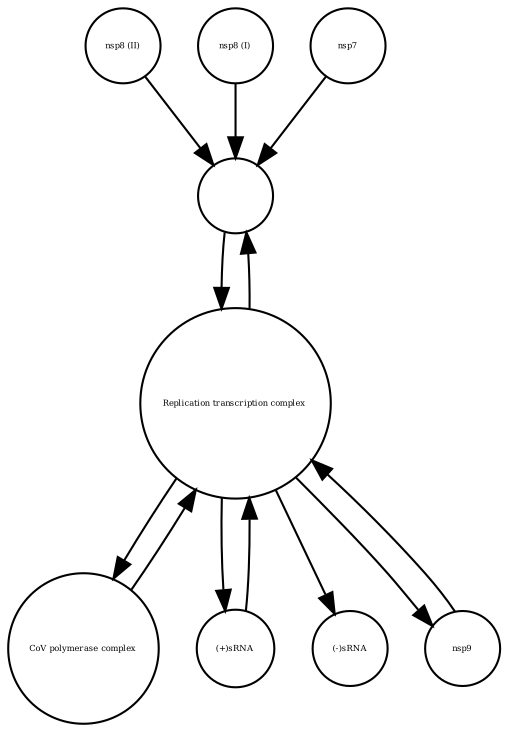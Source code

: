 strict digraph  {
"nsp8 (II)" [annotation="", bipartite=0, cls=macromolecule, fontsize=4, label="nsp8 (II)", shape=circle];
"CoV polymerase complex" [annotation="", bipartite=0, cls=complex, fontsize=4, label="CoV polymerase complex", shape=circle];
"nsp8 (I)" [annotation="", bipartite=0, cls=macromolecule, fontsize=4, label="nsp8 (I)", shape=circle];
" " [annotation="", bipartite=0, cls=complex, fontsize=4, label=" ", shape=circle];
"Replication transcription complex " [annotation="", bipartite=0, cls=complex, fontsize=4, label="Replication transcription complex ", shape=circle];
nsp7 [annotation="", bipartite=0, cls=macromolecule, fontsize=4, label=nsp7, shape=circle];
"(+)sRNA" [annotation="", bipartite=0, cls="nucleic acid feature", fontsize=4, label="(+)sRNA", shape=circle];
"(-)sRNA" [annotation="", bipartite=0, cls="nucleic acid feature", fontsize=4, label="(-)sRNA", shape=circle];
nsp9 [annotation="", bipartite=0, cls=macromolecule, fontsize=4, label=nsp9, shape=circle];
"nsp8 (II)" -> " "  [annotation="", interaction_type=production];
"CoV polymerase complex" -> "Replication transcription complex "  [annotation="", interaction_type=production];
"nsp8 (I)" -> " "  [annotation="", interaction_type=production];
" " -> "Replication transcription complex "  [annotation="", interaction_type=production];
"Replication transcription complex " -> "CoV polymerase complex"  [annotation="", interaction_type=production];
"Replication transcription complex " -> " "  [annotation="", interaction_type=production];
"Replication transcription complex " -> "(+)sRNA"  [annotation="", interaction_type=production];
"Replication transcription complex " -> "(-)sRNA"  [annotation="", interaction_type=production];
"Replication transcription complex " -> nsp9  [annotation="", interaction_type=production];
nsp7 -> " "  [annotation="", interaction_type=production];
"(+)sRNA" -> "Replication transcription complex "  [annotation="", interaction_type=production];
nsp9 -> "Replication transcription complex "  [annotation="", interaction_type=production];
}
